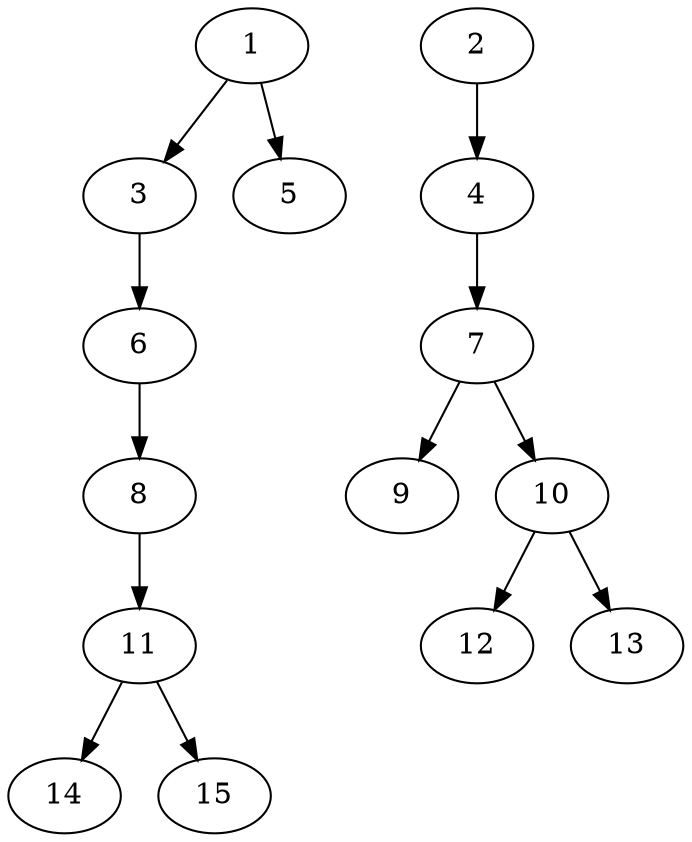 // DAG (tier=1-easy, mode=compute, n=15, ccr=0.257, fat=0.408, density=0.291, regular=0.722, jump=0.008, mindata=262144, maxdata=2097152)
// DAG automatically generated by daggen at Sun Aug 24 16:33:32 2025
// /home/ermia/Project/Environments/daggen/bin/daggen --dot --ccr 0.257 --fat 0.408 --regular 0.722 --density 0.291 --jump 0.008 --mindata 262144 --maxdata 2097152 -n 15 
digraph G {
  1 [size="914471456803298", alpha="0.06", expect_size="457235728401649"]
  1 -> 3 [size ="17905659936768"]
  1 -> 5 [size ="17905659936768"]
  2 [size="77858858977984512", alpha="0.12", expect_size="38929429488992256"]
  2 -> 4 [size ="1458686656512"]
  3 [size="92793282598900", alpha="0.07", expect_size="46396641299450"]
  3 -> 6 [size ="3193450790912"]
  4 [size="2520431001008603136", alpha="0.12", expect_size="1260215500504301568"]
  4 -> 7 [size ="14816303382528"]
  5 [size="53487476664572656", alpha="0.01", expect_size="26743738332286328"]
  6 [size="121870264994606", alpha="0.19", expect_size="60935132497303"]
  6 -> 8 [size ="7255307059200"]
  7 [size="228497314351404", alpha="0.10", expect_size="114248657175702"]
  7 -> 9 [size ="4040255602688"]
  7 -> 10 [size ="4040255602688"]
  8 [size="5676025291433050112", alpha="0.10", expect_size="2838012645716525056"]
  8 -> 11 [size ="25455767846912"]
  9 [size="880496058348601344", alpha="0.09", expect_size="440248029174300672"]
  10 [size="2077083696589963264", alpha="0.15", expect_size="1038541848294981632"]
  10 -> 12 [size ="13023448137728"]
  10 -> 13 [size ="13023448137728"]
  11 [size="994551670167688", alpha="0.10", expect_size="497275835083844"]
  11 -> 14 [size ="29428318994432"]
  11 -> 15 [size ="29428318994432"]
  12 [size="1275157171853095", alpha="0.15", expect_size="637578585926547"]
  13 [size="321494812438530", alpha="0.04", expect_size="160747406219265"]
  14 [size="330225942528000000", alpha="0.10", expect_size="165112971264000000"]
  15 [size="1940178710632071168", alpha="0.07", expect_size="970089355316035584"]
}